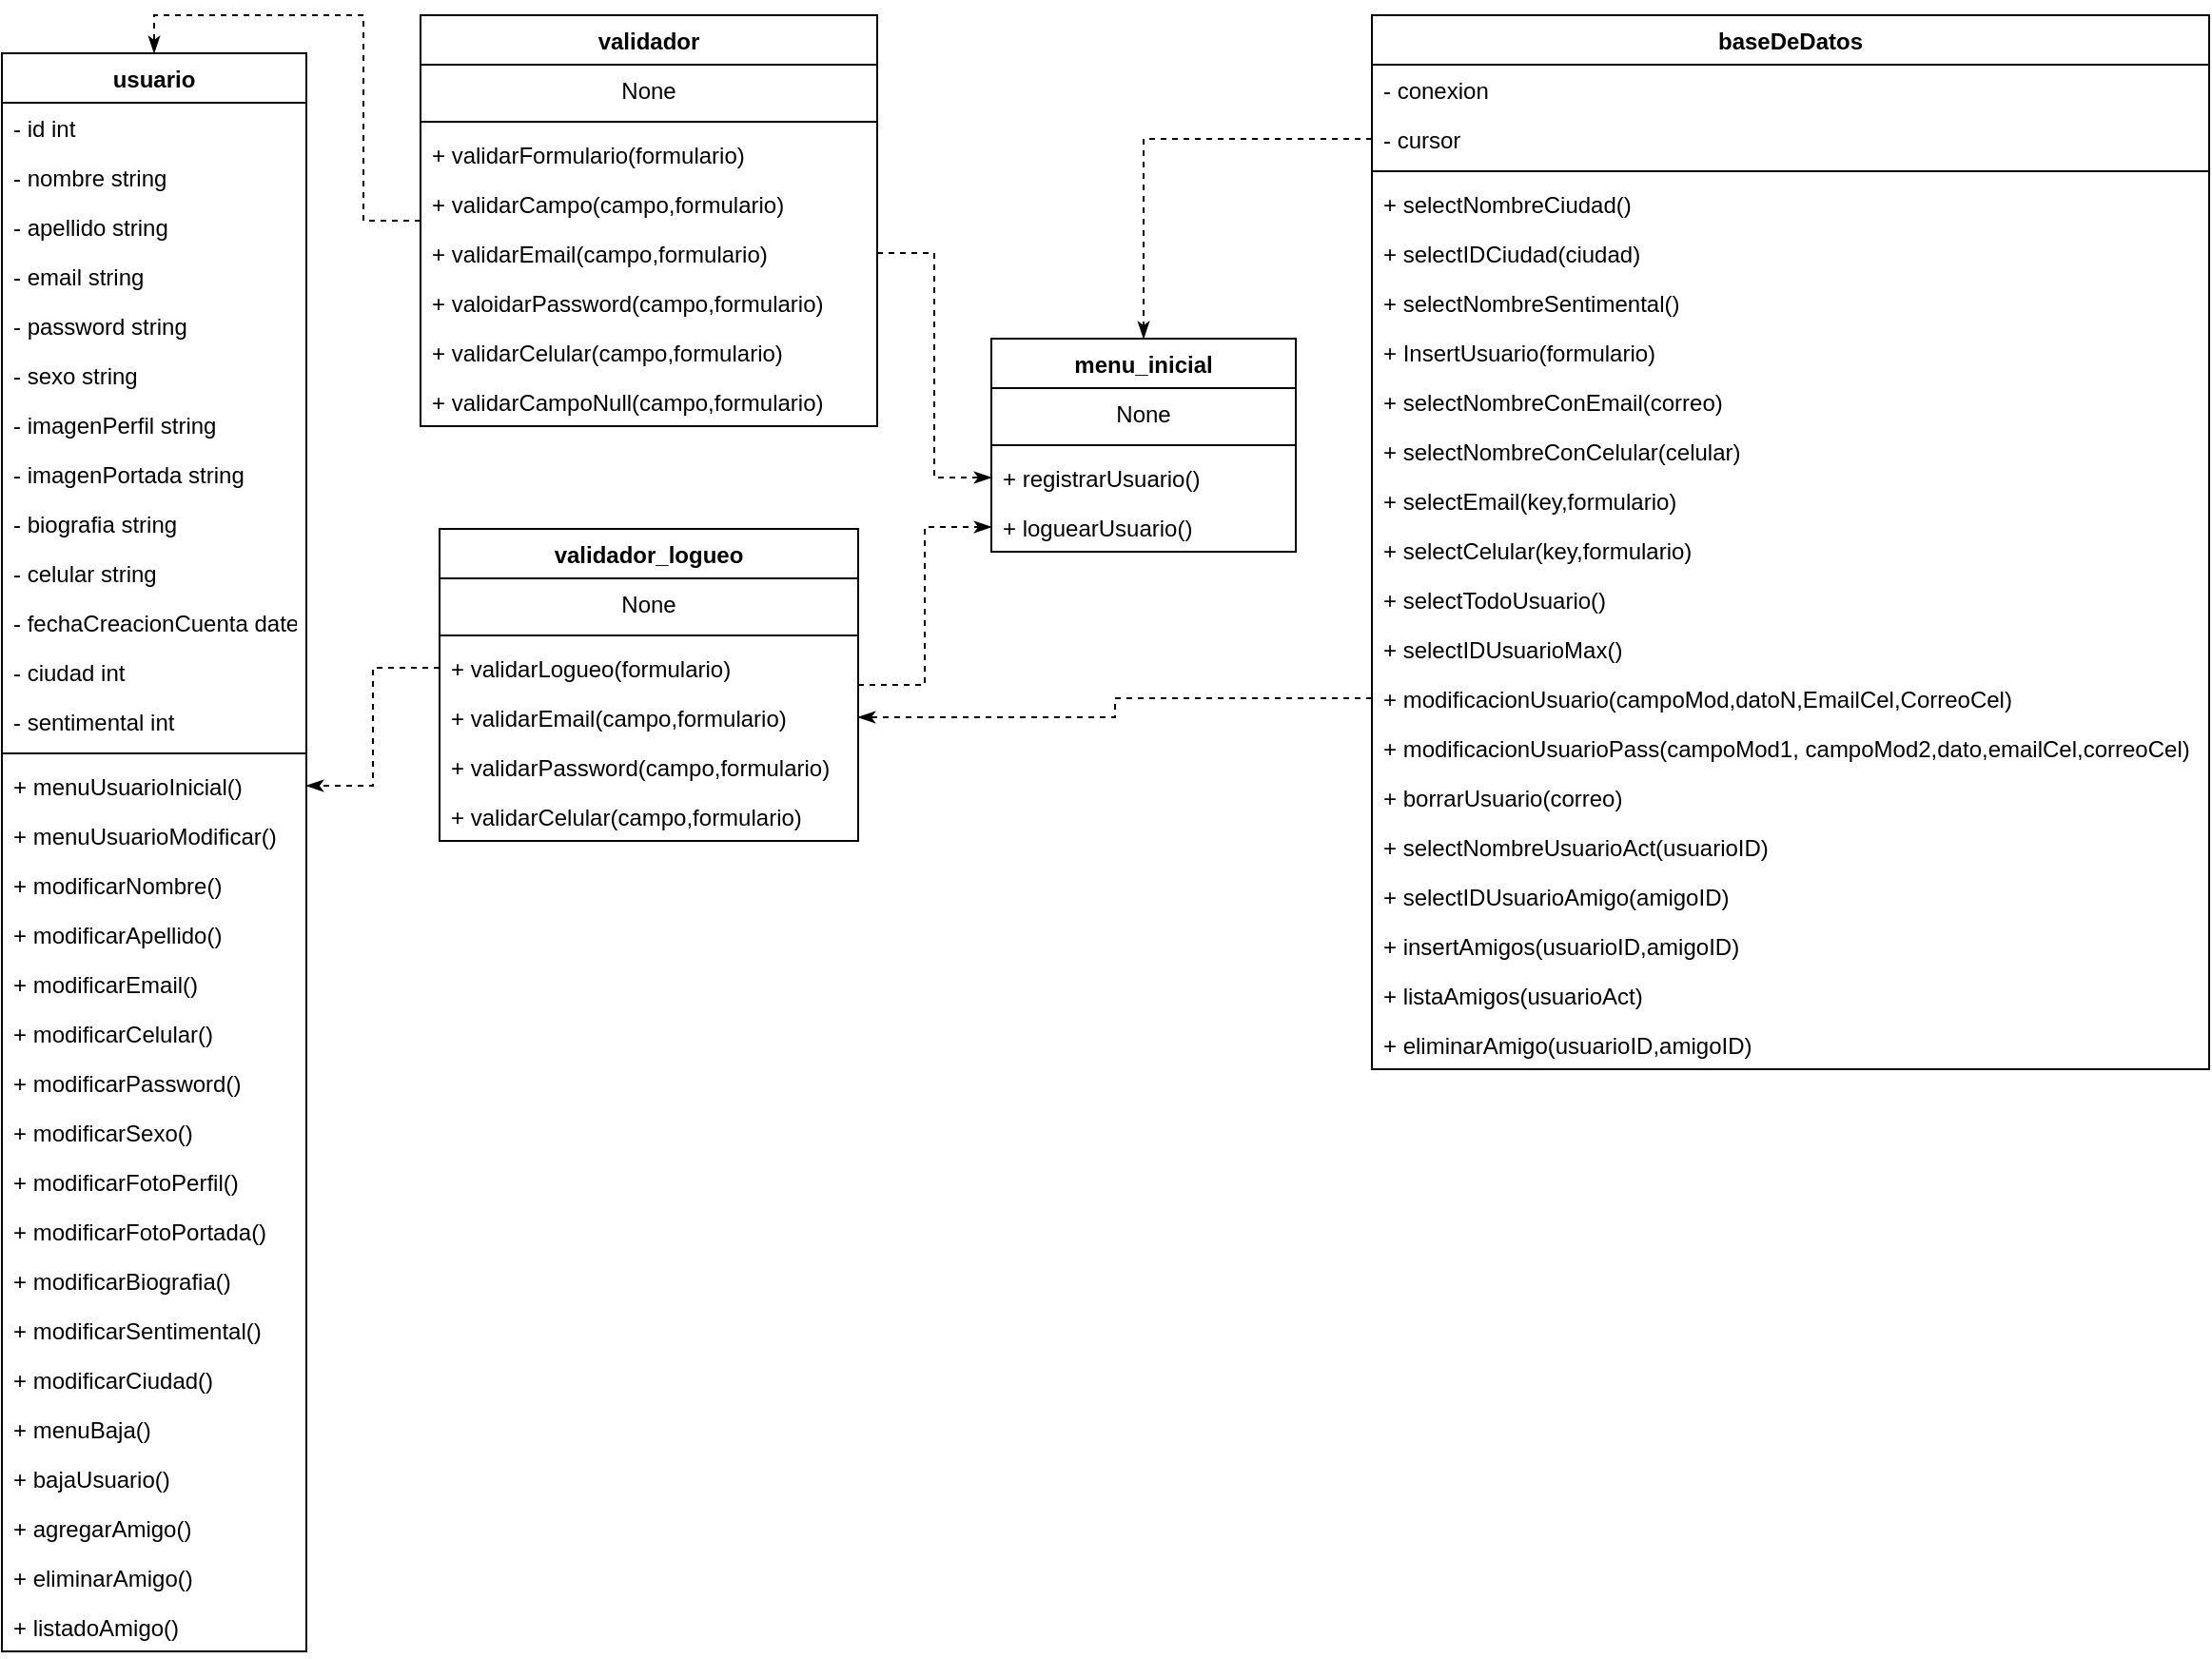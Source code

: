 <mxfile version="15.7.3" type="device"><diagram id="XSSBWP-XedeD9Lw1Vk2-" name="Página-1"><mxGraphModel dx="868" dy="563" grid="1" gridSize="10" guides="1" tooltips="1" connect="1" arrows="1" fold="1" page="1" pageScale="1" pageWidth="1169" pageHeight="827" math="0" shadow="0"><root><mxCell id="0"/><mxCell id="1" parent="0"/><mxCell id="QlsiYjG4Ei6LV1h0w-Kz-1" value="baseDeDatos" style="swimlane;fontStyle=1;align=center;verticalAlign=top;childLayout=stackLayout;horizontal=1;startSize=26;horizontalStack=0;resizeParent=1;resizeParentMax=0;resizeLast=0;collapsible=1;marginBottom=0;" vertex="1" parent="1"><mxGeometry x="860" y="20" width="440" height="554" as="geometry"/></mxCell><mxCell id="QlsiYjG4Ei6LV1h0w-Kz-2" value="- conexion" style="text;strokeColor=none;fillColor=none;align=left;verticalAlign=top;spacingLeft=4;spacingRight=4;overflow=hidden;rotatable=0;points=[[0,0.5],[1,0.5]];portConstraint=eastwest;" vertex="1" parent="QlsiYjG4Ei6LV1h0w-Kz-1"><mxGeometry y="26" width="440" height="26" as="geometry"/></mxCell><mxCell id="QlsiYjG4Ei6LV1h0w-Kz-5" value="- cursor" style="text;strokeColor=none;fillColor=none;align=left;verticalAlign=top;spacingLeft=4;spacingRight=4;overflow=hidden;rotatable=0;points=[[0,0.5],[1,0.5]];portConstraint=eastwest;" vertex="1" parent="QlsiYjG4Ei6LV1h0w-Kz-1"><mxGeometry y="52" width="440" height="26" as="geometry"/></mxCell><mxCell id="QlsiYjG4Ei6LV1h0w-Kz-3" value="" style="line;strokeWidth=1;fillColor=none;align=left;verticalAlign=middle;spacingTop=-1;spacingLeft=3;spacingRight=3;rotatable=0;labelPosition=right;points=[];portConstraint=eastwest;" vertex="1" parent="QlsiYjG4Ei6LV1h0w-Kz-1"><mxGeometry y="78" width="440" height="8" as="geometry"/></mxCell><mxCell id="QlsiYjG4Ei6LV1h0w-Kz-4" value="+ selectNombreCiudad()" style="text;strokeColor=none;fillColor=none;align=left;verticalAlign=top;spacingLeft=4;spacingRight=4;overflow=hidden;rotatable=0;points=[[0,0.5],[1,0.5]];portConstraint=eastwest;" vertex="1" parent="QlsiYjG4Ei6LV1h0w-Kz-1"><mxGeometry y="86" width="440" height="26" as="geometry"/></mxCell><mxCell id="QlsiYjG4Ei6LV1h0w-Kz-6" value="+ selectIDCiudad(ciudad)" style="text;strokeColor=none;fillColor=none;align=left;verticalAlign=top;spacingLeft=4;spacingRight=4;overflow=hidden;rotatable=0;points=[[0,0.5],[1,0.5]];portConstraint=eastwest;" vertex="1" parent="QlsiYjG4Ei6LV1h0w-Kz-1"><mxGeometry y="112" width="440" height="26" as="geometry"/></mxCell><mxCell id="QlsiYjG4Ei6LV1h0w-Kz-7" value="+ selectNombreSentimental()" style="text;strokeColor=none;fillColor=none;align=left;verticalAlign=top;spacingLeft=4;spacingRight=4;overflow=hidden;rotatable=0;points=[[0,0.5],[1,0.5]];portConstraint=eastwest;" vertex="1" parent="QlsiYjG4Ei6LV1h0w-Kz-1"><mxGeometry y="138" width="440" height="26" as="geometry"/></mxCell><mxCell id="QlsiYjG4Ei6LV1h0w-Kz-8" value="+ InsertUsuario(formulario)" style="text;strokeColor=none;fillColor=none;align=left;verticalAlign=top;spacingLeft=4;spacingRight=4;overflow=hidden;rotatable=0;points=[[0,0.5],[1,0.5]];portConstraint=eastwest;" vertex="1" parent="QlsiYjG4Ei6LV1h0w-Kz-1"><mxGeometry y="164" width="440" height="26" as="geometry"/></mxCell><mxCell id="QlsiYjG4Ei6LV1h0w-Kz-9" value="+ selectNombreConEmail(correo)" style="text;strokeColor=none;fillColor=none;align=left;verticalAlign=top;spacingLeft=4;spacingRight=4;overflow=hidden;rotatable=0;points=[[0,0.5],[1,0.5]];portConstraint=eastwest;" vertex="1" parent="QlsiYjG4Ei6LV1h0w-Kz-1"><mxGeometry y="190" width="440" height="26" as="geometry"/></mxCell><mxCell id="QlsiYjG4Ei6LV1h0w-Kz-10" value="+ selectNombreConCelular(celular)" style="text;strokeColor=none;fillColor=none;align=left;verticalAlign=top;spacingLeft=4;spacingRight=4;overflow=hidden;rotatable=0;points=[[0,0.5],[1,0.5]];portConstraint=eastwest;" vertex="1" parent="QlsiYjG4Ei6LV1h0w-Kz-1"><mxGeometry y="216" width="440" height="26" as="geometry"/></mxCell><mxCell id="QlsiYjG4Ei6LV1h0w-Kz-21" value="+ selectEmail(key,formulario)" style="text;strokeColor=none;fillColor=none;align=left;verticalAlign=top;spacingLeft=4;spacingRight=4;overflow=hidden;rotatable=0;points=[[0,0.5],[1,0.5]];portConstraint=eastwest;" vertex="1" parent="QlsiYjG4Ei6LV1h0w-Kz-1"><mxGeometry y="242" width="440" height="26" as="geometry"/></mxCell><mxCell id="QlsiYjG4Ei6LV1h0w-Kz-22" value="+ selectCelular(key,formulario)" style="text;strokeColor=none;fillColor=none;align=left;verticalAlign=top;spacingLeft=4;spacingRight=4;overflow=hidden;rotatable=0;points=[[0,0.5],[1,0.5]];portConstraint=eastwest;" vertex="1" parent="QlsiYjG4Ei6LV1h0w-Kz-1"><mxGeometry y="268" width="440" height="26" as="geometry"/></mxCell><mxCell id="QlsiYjG4Ei6LV1h0w-Kz-11" value="+ selectTodoUsuario()" style="text;strokeColor=none;fillColor=none;align=left;verticalAlign=top;spacingLeft=4;spacingRight=4;overflow=hidden;rotatable=0;points=[[0,0.5],[1,0.5]];portConstraint=eastwest;" vertex="1" parent="QlsiYjG4Ei6LV1h0w-Kz-1"><mxGeometry y="294" width="440" height="26" as="geometry"/></mxCell><mxCell id="QlsiYjG4Ei6LV1h0w-Kz-12" value="+ selectIDUsuarioMax()" style="text;strokeColor=none;fillColor=none;align=left;verticalAlign=top;spacingLeft=4;spacingRight=4;overflow=hidden;rotatable=0;points=[[0,0.5],[1,0.5]];portConstraint=eastwest;" vertex="1" parent="QlsiYjG4Ei6LV1h0w-Kz-1"><mxGeometry y="320" width="440" height="26" as="geometry"/></mxCell><mxCell id="QlsiYjG4Ei6LV1h0w-Kz-13" value="+ modificacionUsuario(campoMod,datoN,EmailCel,CorreoCel)" style="text;strokeColor=none;fillColor=none;align=left;verticalAlign=top;spacingLeft=4;spacingRight=4;overflow=hidden;rotatable=0;points=[[0,0.5],[1,0.5]];portConstraint=eastwest;" vertex="1" parent="QlsiYjG4Ei6LV1h0w-Kz-1"><mxGeometry y="346" width="440" height="26" as="geometry"/></mxCell><mxCell id="QlsiYjG4Ei6LV1h0w-Kz-14" value="+ modificacionUsuarioPass(campoMod1, campoMod2,dato,emailCel,correoCel)" style="text;strokeColor=none;fillColor=none;align=left;verticalAlign=top;spacingLeft=4;spacingRight=4;overflow=hidden;rotatable=0;points=[[0,0.5],[1,0.5]];portConstraint=eastwest;" vertex="1" parent="QlsiYjG4Ei6LV1h0w-Kz-1"><mxGeometry y="372" width="440" height="26" as="geometry"/></mxCell><mxCell id="QlsiYjG4Ei6LV1h0w-Kz-15" value="+ borrarUsuario(correo)" style="text;strokeColor=none;fillColor=none;align=left;verticalAlign=top;spacingLeft=4;spacingRight=4;overflow=hidden;rotatable=0;points=[[0,0.5],[1,0.5]];portConstraint=eastwest;" vertex="1" parent="QlsiYjG4Ei6LV1h0w-Kz-1"><mxGeometry y="398" width="440" height="26" as="geometry"/></mxCell><mxCell id="QlsiYjG4Ei6LV1h0w-Kz-16" value="+ selectNombreUsuarioAct(usuarioID)" style="text;strokeColor=none;fillColor=none;align=left;verticalAlign=top;spacingLeft=4;spacingRight=4;overflow=hidden;rotatable=0;points=[[0,0.5],[1,0.5]];portConstraint=eastwest;" vertex="1" parent="QlsiYjG4Ei6LV1h0w-Kz-1"><mxGeometry y="424" width="440" height="26" as="geometry"/></mxCell><mxCell id="QlsiYjG4Ei6LV1h0w-Kz-17" value="+ selectIDUsuarioAmigo(amigoID)" style="text;strokeColor=none;fillColor=none;align=left;verticalAlign=top;spacingLeft=4;spacingRight=4;overflow=hidden;rotatable=0;points=[[0,0.5],[1,0.5]];portConstraint=eastwest;" vertex="1" parent="QlsiYjG4Ei6LV1h0w-Kz-1"><mxGeometry y="450" width="440" height="26" as="geometry"/></mxCell><mxCell id="QlsiYjG4Ei6LV1h0w-Kz-18" value="+ insertAmigos(usuarioID,amigoID)" style="text;strokeColor=none;fillColor=none;align=left;verticalAlign=top;spacingLeft=4;spacingRight=4;overflow=hidden;rotatable=0;points=[[0,0.5],[1,0.5]];portConstraint=eastwest;" vertex="1" parent="QlsiYjG4Ei6LV1h0w-Kz-1"><mxGeometry y="476" width="440" height="26" as="geometry"/></mxCell><mxCell id="QlsiYjG4Ei6LV1h0w-Kz-19" value="+ listaAmigos(usuarioAct)" style="text;strokeColor=none;fillColor=none;align=left;verticalAlign=top;spacingLeft=4;spacingRight=4;overflow=hidden;rotatable=0;points=[[0,0.5],[1,0.5]];portConstraint=eastwest;" vertex="1" parent="QlsiYjG4Ei6LV1h0w-Kz-1"><mxGeometry y="502" width="440" height="26" as="geometry"/></mxCell><mxCell id="QlsiYjG4Ei6LV1h0w-Kz-20" value="+ eliminarAmigo(usuarioID,amigoID)" style="text;strokeColor=none;fillColor=none;align=left;verticalAlign=top;spacingLeft=4;spacingRight=4;overflow=hidden;rotatable=0;points=[[0,0.5],[1,0.5]];portConstraint=eastwest;" vertex="1" parent="QlsiYjG4Ei6LV1h0w-Kz-1"><mxGeometry y="528" width="440" height="26" as="geometry"/></mxCell><mxCell id="QlsiYjG4Ei6LV1h0w-Kz-23" value="menu_inicial" style="swimlane;fontStyle=1;align=center;verticalAlign=top;childLayout=stackLayout;horizontal=1;startSize=26;horizontalStack=0;resizeParent=1;resizeParentMax=0;resizeLast=0;collapsible=1;marginBottom=0;" vertex="1" parent="1"><mxGeometry x="660" y="190" width="160" height="112" as="geometry"/></mxCell><mxCell id="QlsiYjG4Ei6LV1h0w-Kz-24" value="None" style="text;strokeColor=none;fillColor=none;align=center;verticalAlign=top;spacingLeft=4;spacingRight=4;overflow=hidden;rotatable=0;points=[[0,0.5],[1,0.5]];portConstraint=eastwest;" vertex="1" parent="QlsiYjG4Ei6LV1h0w-Kz-23"><mxGeometry y="26" width="160" height="26" as="geometry"/></mxCell><mxCell id="QlsiYjG4Ei6LV1h0w-Kz-25" value="" style="line;strokeWidth=1;fillColor=none;align=left;verticalAlign=middle;spacingTop=-1;spacingLeft=3;spacingRight=3;rotatable=0;labelPosition=right;points=[];portConstraint=eastwest;" vertex="1" parent="QlsiYjG4Ei6LV1h0w-Kz-23"><mxGeometry y="52" width="160" height="8" as="geometry"/></mxCell><mxCell id="QlsiYjG4Ei6LV1h0w-Kz-26" value="+ registrarUsuario()" style="text;strokeColor=none;fillColor=none;align=left;verticalAlign=top;spacingLeft=4;spacingRight=4;overflow=hidden;rotatable=0;points=[[0,0.5],[1,0.5]];portConstraint=eastwest;" vertex="1" parent="QlsiYjG4Ei6LV1h0w-Kz-23"><mxGeometry y="60" width="160" height="26" as="geometry"/></mxCell><mxCell id="QlsiYjG4Ei6LV1h0w-Kz-27" value="+ loguearUsuario()" style="text;strokeColor=none;fillColor=none;align=left;verticalAlign=top;spacingLeft=4;spacingRight=4;overflow=hidden;rotatable=0;points=[[0,0.5],[1,0.5]];portConstraint=eastwest;" vertex="1" parent="QlsiYjG4Ei6LV1h0w-Kz-23"><mxGeometry y="86" width="160" height="26" as="geometry"/></mxCell><mxCell id="QlsiYjG4Ei6LV1h0w-Kz-102" style="edgeStyle=orthogonalEdgeStyle;rounded=0;orthogonalLoop=1;jettySize=auto;html=1;entryX=0.5;entryY=0;entryDx=0;entryDy=0;dashed=1;endArrow=classicThin;endFill=1;" edge="1" parent="1" source="QlsiYjG4Ei6LV1h0w-Kz-29" target="QlsiYjG4Ei6LV1h0w-Kz-49"><mxGeometry relative="1" as="geometry"/></mxCell><mxCell id="QlsiYjG4Ei6LV1h0w-Kz-29" value="validador" style="swimlane;fontStyle=1;align=center;verticalAlign=top;childLayout=stackLayout;horizontal=1;startSize=26;horizontalStack=0;resizeParent=1;resizeParentMax=0;resizeLast=0;collapsible=1;marginBottom=0;" vertex="1" parent="1"><mxGeometry x="360" y="20" width="240" height="216" as="geometry"/></mxCell><mxCell id="QlsiYjG4Ei6LV1h0w-Kz-30" value="None" style="text;strokeColor=none;fillColor=none;align=center;verticalAlign=top;spacingLeft=4;spacingRight=4;overflow=hidden;rotatable=0;points=[[0,0.5],[1,0.5]];portConstraint=eastwest;" vertex="1" parent="QlsiYjG4Ei6LV1h0w-Kz-29"><mxGeometry y="26" width="240" height="26" as="geometry"/></mxCell><mxCell id="QlsiYjG4Ei6LV1h0w-Kz-31" value="" style="line;strokeWidth=1;fillColor=none;align=left;verticalAlign=middle;spacingTop=-1;spacingLeft=3;spacingRight=3;rotatable=0;labelPosition=right;points=[];portConstraint=eastwest;" vertex="1" parent="QlsiYjG4Ei6LV1h0w-Kz-29"><mxGeometry y="52" width="240" height="8" as="geometry"/></mxCell><mxCell id="QlsiYjG4Ei6LV1h0w-Kz-32" value="+ validarFormulario(formulario)" style="text;strokeColor=none;fillColor=none;align=left;verticalAlign=top;spacingLeft=4;spacingRight=4;overflow=hidden;rotatable=0;points=[[0,0.5],[1,0.5]];portConstraint=eastwest;" vertex="1" parent="QlsiYjG4Ei6LV1h0w-Kz-29"><mxGeometry y="60" width="240" height="26" as="geometry"/></mxCell><mxCell id="QlsiYjG4Ei6LV1h0w-Kz-33" value="+ validarCampo(campo,formulario)" style="text;strokeColor=none;fillColor=none;align=left;verticalAlign=top;spacingLeft=4;spacingRight=4;overflow=hidden;rotatable=0;points=[[0,0.5],[1,0.5]];portConstraint=eastwest;" vertex="1" parent="QlsiYjG4Ei6LV1h0w-Kz-29"><mxGeometry y="86" width="240" height="26" as="geometry"/></mxCell><mxCell id="QlsiYjG4Ei6LV1h0w-Kz-34" value="+ validarEmail(campo,formulario)" style="text;strokeColor=none;fillColor=none;align=left;verticalAlign=top;spacingLeft=4;spacingRight=4;overflow=hidden;rotatable=0;points=[[0,0.5],[1,0.5]];portConstraint=eastwest;" vertex="1" parent="QlsiYjG4Ei6LV1h0w-Kz-29"><mxGeometry y="112" width="240" height="26" as="geometry"/></mxCell><mxCell id="QlsiYjG4Ei6LV1h0w-Kz-35" value="+ valoidarPassword(campo,formulario)" style="text;strokeColor=none;fillColor=none;align=left;verticalAlign=top;spacingLeft=4;spacingRight=4;overflow=hidden;rotatable=0;points=[[0,0.5],[1,0.5]];portConstraint=eastwest;" vertex="1" parent="QlsiYjG4Ei6LV1h0w-Kz-29"><mxGeometry y="138" width="240" height="26" as="geometry"/></mxCell><mxCell id="QlsiYjG4Ei6LV1h0w-Kz-36" value="+ validarCelular(campo,formulario)" style="text;strokeColor=none;fillColor=none;align=left;verticalAlign=top;spacingLeft=4;spacingRight=4;overflow=hidden;rotatable=0;points=[[0,0.5],[1,0.5]];portConstraint=eastwest;" vertex="1" parent="QlsiYjG4Ei6LV1h0w-Kz-29"><mxGeometry y="164" width="240" height="26" as="geometry"/></mxCell><mxCell id="QlsiYjG4Ei6LV1h0w-Kz-37" value="+ validarCampoNull(campo,formulario)" style="text;strokeColor=none;fillColor=none;align=left;verticalAlign=top;spacingLeft=4;spacingRight=4;overflow=hidden;rotatable=0;points=[[0,0.5],[1,0.5]];portConstraint=eastwest;" vertex="1" parent="QlsiYjG4Ei6LV1h0w-Kz-29"><mxGeometry y="190" width="240" height="26" as="geometry"/></mxCell><mxCell id="QlsiYjG4Ei6LV1h0w-Kz-100" style="edgeStyle=orthogonalEdgeStyle;rounded=0;orthogonalLoop=1;jettySize=auto;html=1;entryX=0;entryY=0.5;entryDx=0;entryDy=0;dashed=1;endArrow=classicThin;endFill=1;" edge="1" parent="1" source="QlsiYjG4Ei6LV1h0w-Kz-38" target="QlsiYjG4Ei6LV1h0w-Kz-27"><mxGeometry relative="1" as="geometry"/></mxCell><mxCell id="QlsiYjG4Ei6LV1h0w-Kz-38" value="validador_logueo" style="swimlane;fontStyle=1;align=center;verticalAlign=top;childLayout=stackLayout;horizontal=1;startSize=26;horizontalStack=0;resizeParent=1;resizeParentMax=0;resizeLast=0;collapsible=1;marginBottom=0;" vertex="1" parent="1"><mxGeometry x="370" y="290" width="220" height="164" as="geometry"/></mxCell><mxCell id="QlsiYjG4Ei6LV1h0w-Kz-39" value="None" style="text;strokeColor=none;fillColor=none;align=center;verticalAlign=top;spacingLeft=4;spacingRight=4;overflow=hidden;rotatable=0;points=[[0,0.5],[1,0.5]];portConstraint=eastwest;" vertex="1" parent="QlsiYjG4Ei6LV1h0w-Kz-38"><mxGeometry y="26" width="220" height="26" as="geometry"/></mxCell><mxCell id="QlsiYjG4Ei6LV1h0w-Kz-40" value="" style="line;strokeWidth=1;fillColor=none;align=left;verticalAlign=middle;spacingTop=-1;spacingLeft=3;spacingRight=3;rotatable=0;labelPosition=right;points=[];portConstraint=eastwest;" vertex="1" parent="QlsiYjG4Ei6LV1h0w-Kz-38"><mxGeometry y="52" width="220" height="8" as="geometry"/></mxCell><mxCell id="QlsiYjG4Ei6LV1h0w-Kz-41" value="+ validarLogueo(formulario)" style="text;strokeColor=none;fillColor=none;align=left;verticalAlign=top;spacingLeft=4;spacingRight=4;overflow=hidden;rotatable=0;points=[[0,0.5],[1,0.5]];portConstraint=eastwest;" vertex="1" parent="QlsiYjG4Ei6LV1h0w-Kz-38"><mxGeometry y="60" width="220" height="26" as="geometry"/></mxCell><mxCell id="QlsiYjG4Ei6LV1h0w-Kz-42" value="+ validarEmail(campo,formulario)" style="text;strokeColor=none;fillColor=none;align=left;verticalAlign=top;spacingLeft=4;spacingRight=4;overflow=hidden;rotatable=0;points=[[0,0.5],[1,0.5]];portConstraint=eastwest;" vertex="1" parent="QlsiYjG4Ei6LV1h0w-Kz-38"><mxGeometry y="86" width="220" height="26" as="geometry"/></mxCell><mxCell id="QlsiYjG4Ei6LV1h0w-Kz-43" value="+ validarPassword(campo,formulario)" style="text;strokeColor=none;fillColor=none;align=left;verticalAlign=top;spacingLeft=4;spacingRight=4;overflow=hidden;rotatable=0;points=[[0,0.5],[1,0.5]];portConstraint=eastwest;" vertex="1" parent="QlsiYjG4Ei6LV1h0w-Kz-38"><mxGeometry y="112" width="220" height="26" as="geometry"/></mxCell><mxCell id="QlsiYjG4Ei6LV1h0w-Kz-44" value="+ validarCelular(campo,formulario)" style="text;strokeColor=none;fillColor=none;align=left;verticalAlign=top;spacingLeft=4;spacingRight=4;overflow=hidden;rotatable=0;points=[[0,0.5],[1,0.5]];portConstraint=eastwest;" vertex="1" parent="QlsiYjG4Ei6LV1h0w-Kz-38"><mxGeometry y="138" width="220" height="26" as="geometry"/></mxCell><mxCell id="QlsiYjG4Ei6LV1h0w-Kz-49" value="usuario" style="swimlane;fontStyle=1;align=center;verticalAlign=top;childLayout=stackLayout;horizontal=1;startSize=26;horizontalStack=0;resizeParent=1;resizeParentMax=0;resizeLast=0;collapsible=1;marginBottom=0;" vertex="1" parent="1"><mxGeometry x="140" y="40" width="160" height="840" as="geometry"><mxRectangle x="-70" y="10" width="80" height="26" as="alternateBounds"/></mxGeometry></mxCell><mxCell id="QlsiYjG4Ei6LV1h0w-Kz-62" value="- id int" style="text;strokeColor=none;fillColor=none;align=left;verticalAlign=top;spacingLeft=4;spacingRight=4;overflow=hidden;rotatable=0;points=[[0,0.5],[1,0.5]];portConstraint=eastwest;" vertex="1" parent="QlsiYjG4Ei6LV1h0w-Kz-49"><mxGeometry y="26" width="160" height="26" as="geometry"/></mxCell><mxCell id="QlsiYjG4Ei6LV1h0w-Kz-50" value="- nombre string" style="text;strokeColor=none;fillColor=none;align=left;verticalAlign=top;spacingLeft=4;spacingRight=4;overflow=hidden;rotatable=0;points=[[0,0.5],[1,0.5]];portConstraint=eastwest;" vertex="1" parent="QlsiYjG4Ei6LV1h0w-Kz-49"><mxGeometry y="52" width="160" height="26" as="geometry"/></mxCell><mxCell id="QlsiYjG4Ei6LV1h0w-Kz-51" value="- apellido string" style="text;strokeColor=none;fillColor=none;align=left;verticalAlign=top;spacingLeft=4;spacingRight=4;overflow=hidden;rotatable=0;points=[[0,0.5],[1,0.5]];portConstraint=eastwest;" vertex="1" parent="QlsiYjG4Ei6LV1h0w-Kz-49"><mxGeometry y="78" width="160" height="26" as="geometry"/></mxCell><mxCell id="QlsiYjG4Ei6LV1h0w-Kz-52" value="- email string" style="text;strokeColor=none;fillColor=none;align=left;verticalAlign=top;spacingLeft=4;spacingRight=4;overflow=hidden;rotatable=0;points=[[0,0.5],[1,0.5]];portConstraint=eastwest;" vertex="1" parent="QlsiYjG4Ei6LV1h0w-Kz-49"><mxGeometry y="104" width="160" height="26" as="geometry"/></mxCell><mxCell id="QlsiYjG4Ei6LV1h0w-Kz-53" value="- password string" style="text;strokeColor=none;fillColor=none;align=left;verticalAlign=top;spacingLeft=4;spacingRight=4;overflow=hidden;rotatable=0;points=[[0,0.5],[1,0.5]];portConstraint=eastwest;" vertex="1" parent="QlsiYjG4Ei6LV1h0w-Kz-49"><mxGeometry y="130" width="160" height="26" as="geometry"/></mxCell><mxCell id="QlsiYjG4Ei6LV1h0w-Kz-54" value="- sexo string" style="text;strokeColor=none;fillColor=none;align=left;verticalAlign=top;spacingLeft=4;spacingRight=4;overflow=hidden;rotatable=0;points=[[0,0.5],[1,0.5]];portConstraint=eastwest;" vertex="1" parent="QlsiYjG4Ei6LV1h0w-Kz-49"><mxGeometry y="156" width="160" height="26" as="geometry"/></mxCell><mxCell id="QlsiYjG4Ei6LV1h0w-Kz-55" value="- imagenPerfil string" style="text;strokeColor=none;fillColor=none;align=left;verticalAlign=top;spacingLeft=4;spacingRight=4;overflow=hidden;rotatable=0;points=[[0,0.5],[1,0.5]];portConstraint=eastwest;" vertex="1" parent="QlsiYjG4Ei6LV1h0w-Kz-49"><mxGeometry y="182" width="160" height="26" as="geometry"/></mxCell><mxCell id="QlsiYjG4Ei6LV1h0w-Kz-56" value="- imagenPortada string" style="text;strokeColor=none;fillColor=none;align=left;verticalAlign=top;spacingLeft=4;spacingRight=4;overflow=hidden;rotatable=0;points=[[0,0.5],[1,0.5]];portConstraint=eastwest;" vertex="1" parent="QlsiYjG4Ei6LV1h0w-Kz-49"><mxGeometry y="208" width="160" height="26" as="geometry"/></mxCell><mxCell id="QlsiYjG4Ei6LV1h0w-Kz-57" value="- biografia string" style="text;strokeColor=none;fillColor=none;align=left;verticalAlign=top;spacingLeft=4;spacingRight=4;overflow=hidden;rotatable=0;points=[[0,0.5],[1,0.5]];portConstraint=eastwest;" vertex="1" parent="QlsiYjG4Ei6LV1h0w-Kz-49"><mxGeometry y="234" width="160" height="26" as="geometry"/></mxCell><mxCell id="QlsiYjG4Ei6LV1h0w-Kz-58" value="- celular string" style="text;strokeColor=none;fillColor=none;align=left;verticalAlign=top;spacingLeft=4;spacingRight=4;overflow=hidden;rotatable=0;points=[[0,0.5],[1,0.5]];portConstraint=eastwest;" vertex="1" parent="QlsiYjG4Ei6LV1h0w-Kz-49"><mxGeometry y="260" width="160" height="26" as="geometry"/></mxCell><mxCell id="QlsiYjG4Ei6LV1h0w-Kz-59" value="- fechaCreacionCuenta date" style="text;strokeColor=none;fillColor=none;align=left;verticalAlign=top;spacingLeft=4;spacingRight=4;overflow=hidden;rotatable=0;points=[[0,0.5],[1,0.5]];portConstraint=eastwest;" vertex="1" parent="QlsiYjG4Ei6LV1h0w-Kz-49"><mxGeometry y="286" width="160" height="26" as="geometry"/></mxCell><mxCell id="QlsiYjG4Ei6LV1h0w-Kz-60" value="- ciudad int" style="text;strokeColor=none;fillColor=none;align=left;verticalAlign=top;spacingLeft=4;spacingRight=4;overflow=hidden;rotatable=0;points=[[0,0.5],[1,0.5]];portConstraint=eastwest;" vertex="1" parent="QlsiYjG4Ei6LV1h0w-Kz-49"><mxGeometry y="312" width="160" height="26" as="geometry"/></mxCell><mxCell id="QlsiYjG4Ei6LV1h0w-Kz-61" value="- sentimental int" style="text;strokeColor=none;fillColor=none;align=left;verticalAlign=top;spacingLeft=4;spacingRight=4;overflow=hidden;rotatable=0;points=[[0,0.5],[1,0.5]];portConstraint=eastwest;" vertex="1" parent="QlsiYjG4Ei6LV1h0w-Kz-49"><mxGeometry y="338" width="160" height="26" as="geometry"/></mxCell><mxCell id="QlsiYjG4Ei6LV1h0w-Kz-78" value="" style="line;strokeWidth=1;fillColor=none;align=left;verticalAlign=middle;spacingTop=-1;spacingLeft=3;spacingRight=3;rotatable=0;labelPosition=right;points=[];portConstraint=eastwest;" vertex="1" parent="QlsiYjG4Ei6LV1h0w-Kz-49"><mxGeometry y="364" width="160" height="8" as="geometry"/></mxCell><mxCell id="QlsiYjG4Ei6LV1h0w-Kz-77" value="+ menuUsuarioInicial()" style="text;strokeColor=none;fillColor=none;align=left;verticalAlign=top;spacingLeft=4;spacingRight=4;overflow=hidden;rotatable=0;points=[[0,0.5],[1,0.5]];portConstraint=eastwest;" vertex="1" parent="QlsiYjG4Ei6LV1h0w-Kz-49"><mxGeometry y="372" width="160" height="26" as="geometry"/></mxCell><mxCell id="QlsiYjG4Ei6LV1h0w-Kz-79" value="+ menuUsuarioModificar()" style="text;strokeColor=none;fillColor=none;align=left;verticalAlign=top;spacingLeft=4;spacingRight=4;overflow=hidden;rotatable=0;points=[[0,0.5],[1,0.5]];portConstraint=eastwest;" vertex="1" parent="QlsiYjG4Ei6LV1h0w-Kz-49"><mxGeometry y="398" width="160" height="26" as="geometry"/></mxCell><mxCell id="QlsiYjG4Ei6LV1h0w-Kz-80" value="+ modificarNombre()" style="text;strokeColor=none;fillColor=none;align=left;verticalAlign=top;spacingLeft=4;spacingRight=4;overflow=hidden;rotatable=0;points=[[0,0.5],[1,0.5]];portConstraint=eastwest;" vertex="1" parent="QlsiYjG4Ei6LV1h0w-Kz-49"><mxGeometry y="424" width="160" height="26" as="geometry"/></mxCell><mxCell id="QlsiYjG4Ei6LV1h0w-Kz-81" value="+ modificarApellido()" style="text;strokeColor=none;fillColor=none;align=left;verticalAlign=top;spacingLeft=4;spacingRight=4;overflow=hidden;rotatable=0;points=[[0,0.5],[1,0.5]];portConstraint=eastwest;" vertex="1" parent="QlsiYjG4Ei6LV1h0w-Kz-49"><mxGeometry y="450" width="160" height="26" as="geometry"/></mxCell><mxCell id="QlsiYjG4Ei6LV1h0w-Kz-82" value="+ modificarEmail()" style="text;strokeColor=none;fillColor=none;align=left;verticalAlign=top;spacingLeft=4;spacingRight=4;overflow=hidden;rotatable=0;points=[[0,0.5],[1,0.5]];portConstraint=eastwest;" vertex="1" parent="QlsiYjG4Ei6LV1h0w-Kz-49"><mxGeometry y="476" width="160" height="26" as="geometry"/></mxCell><mxCell id="QlsiYjG4Ei6LV1h0w-Kz-83" value="+ modificarCelular()" style="text;strokeColor=none;fillColor=none;align=left;verticalAlign=top;spacingLeft=4;spacingRight=4;overflow=hidden;rotatable=0;points=[[0,0.5],[1,0.5]];portConstraint=eastwest;" vertex="1" parent="QlsiYjG4Ei6LV1h0w-Kz-49"><mxGeometry y="502" width="160" height="26" as="geometry"/></mxCell><mxCell id="QlsiYjG4Ei6LV1h0w-Kz-84" value="+ modificarPassword()" style="text;strokeColor=none;fillColor=none;align=left;verticalAlign=top;spacingLeft=4;spacingRight=4;overflow=hidden;rotatable=0;points=[[0,0.5],[1,0.5]];portConstraint=eastwest;" vertex="1" parent="QlsiYjG4Ei6LV1h0w-Kz-49"><mxGeometry y="528" width="160" height="26" as="geometry"/></mxCell><mxCell id="QlsiYjG4Ei6LV1h0w-Kz-85" value="+ modificarSexo()" style="text;strokeColor=none;fillColor=none;align=left;verticalAlign=top;spacingLeft=4;spacingRight=4;overflow=hidden;rotatable=0;points=[[0,0.5],[1,0.5]];portConstraint=eastwest;" vertex="1" parent="QlsiYjG4Ei6LV1h0w-Kz-49"><mxGeometry y="554" width="160" height="26" as="geometry"/></mxCell><mxCell id="QlsiYjG4Ei6LV1h0w-Kz-86" value="+ modificarFotoPerfil()" style="text;strokeColor=none;fillColor=none;align=left;verticalAlign=top;spacingLeft=4;spacingRight=4;overflow=hidden;rotatable=0;points=[[0,0.5],[1,0.5]];portConstraint=eastwest;" vertex="1" parent="QlsiYjG4Ei6LV1h0w-Kz-49"><mxGeometry y="580" width="160" height="26" as="geometry"/></mxCell><mxCell id="QlsiYjG4Ei6LV1h0w-Kz-87" value="+ modificarFotoPortada()" style="text;strokeColor=none;fillColor=none;align=left;verticalAlign=top;spacingLeft=4;spacingRight=4;overflow=hidden;rotatable=0;points=[[0,0.5],[1,0.5]];portConstraint=eastwest;" vertex="1" parent="QlsiYjG4Ei6LV1h0w-Kz-49"><mxGeometry y="606" width="160" height="26" as="geometry"/></mxCell><mxCell id="QlsiYjG4Ei6LV1h0w-Kz-88" value="+ modificarBiografia()" style="text;strokeColor=none;fillColor=none;align=left;verticalAlign=top;spacingLeft=4;spacingRight=4;overflow=hidden;rotatable=0;points=[[0,0.5],[1,0.5]];portConstraint=eastwest;" vertex="1" parent="QlsiYjG4Ei6LV1h0w-Kz-49"><mxGeometry y="632" width="160" height="26" as="geometry"/></mxCell><mxCell id="QlsiYjG4Ei6LV1h0w-Kz-89" value="+ modificarSentimental()" style="text;strokeColor=none;fillColor=none;align=left;verticalAlign=top;spacingLeft=4;spacingRight=4;overflow=hidden;rotatable=0;points=[[0,0.5],[1,0.5]];portConstraint=eastwest;" vertex="1" parent="QlsiYjG4Ei6LV1h0w-Kz-49"><mxGeometry y="658" width="160" height="26" as="geometry"/></mxCell><mxCell id="QlsiYjG4Ei6LV1h0w-Kz-90" value="+ modificarCiudad()" style="text;strokeColor=none;fillColor=none;align=left;verticalAlign=top;spacingLeft=4;spacingRight=4;overflow=hidden;rotatable=0;points=[[0,0.5],[1,0.5]];portConstraint=eastwest;" vertex="1" parent="QlsiYjG4Ei6LV1h0w-Kz-49"><mxGeometry y="684" width="160" height="26" as="geometry"/></mxCell><mxCell id="QlsiYjG4Ei6LV1h0w-Kz-91" value="+ menuBaja()" style="text;strokeColor=none;fillColor=none;align=left;verticalAlign=top;spacingLeft=4;spacingRight=4;overflow=hidden;rotatable=0;points=[[0,0.5],[1,0.5]];portConstraint=eastwest;" vertex="1" parent="QlsiYjG4Ei6LV1h0w-Kz-49"><mxGeometry y="710" width="160" height="26" as="geometry"/></mxCell><mxCell id="QlsiYjG4Ei6LV1h0w-Kz-92" value="+ bajaUsuario()" style="text;strokeColor=none;fillColor=none;align=left;verticalAlign=top;spacingLeft=4;spacingRight=4;overflow=hidden;rotatable=0;points=[[0,0.5],[1,0.5]];portConstraint=eastwest;" vertex="1" parent="QlsiYjG4Ei6LV1h0w-Kz-49"><mxGeometry y="736" width="160" height="26" as="geometry"/></mxCell><mxCell id="QlsiYjG4Ei6LV1h0w-Kz-93" value="+ agregarAmigo()" style="text;strokeColor=none;fillColor=none;align=left;verticalAlign=top;spacingLeft=4;spacingRight=4;overflow=hidden;rotatable=0;points=[[0,0.5],[1,0.5]];portConstraint=eastwest;" vertex="1" parent="QlsiYjG4Ei6LV1h0w-Kz-49"><mxGeometry y="762" width="160" height="26" as="geometry"/></mxCell><mxCell id="QlsiYjG4Ei6LV1h0w-Kz-94" value="+ eliminarAmigo()" style="text;strokeColor=none;fillColor=none;align=left;verticalAlign=top;spacingLeft=4;spacingRight=4;overflow=hidden;rotatable=0;points=[[0,0.5],[1,0.5]];portConstraint=eastwest;" vertex="1" parent="QlsiYjG4Ei6LV1h0w-Kz-49"><mxGeometry y="788" width="160" height="26" as="geometry"/></mxCell><mxCell id="QlsiYjG4Ei6LV1h0w-Kz-95" value="+ listadoAmigo()" style="text;strokeColor=none;fillColor=none;align=left;verticalAlign=top;spacingLeft=4;spacingRight=4;overflow=hidden;rotatable=0;points=[[0,0.5],[1,0.5]];portConstraint=eastwest;" vertex="1" parent="QlsiYjG4Ei6LV1h0w-Kz-49"><mxGeometry y="814" width="160" height="26" as="geometry"/></mxCell><mxCell id="QlsiYjG4Ei6LV1h0w-Kz-99" style="edgeStyle=orthogonalEdgeStyle;rounded=0;orthogonalLoop=1;jettySize=auto;html=1;entryX=0;entryY=0.5;entryDx=0;entryDy=0;dashed=1;endArrow=classicThin;endFill=1;" edge="1" parent="1" source="QlsiYjG4Ei6LV1h0w-Kz-34" target="QlsiYjG4Ei6LV1h0w-Kz-26"><mxGeometry relative="1" as="geometry"/></mxCell><mxCell id="QlsiYjG4Ei6LV1h0w-Kz-101" style="edgeStyle=orthogonalEdgeStyle;rounded=0;orthogonalLoop=1;jettySize=auto;html=1;dashed=1;endArrow=classicThin;endFill=1;" edge="1" parent="1" source="QlsiYjG4Ei6LV1h0w-Kz-5" target="QlsiYjG4Ei6LV1h0w-Kz-23"><mxGeometry relative="1" as="geometry"/></mxCell><mxCell id="QlsiYjG4Ei6LV1h0w-Kz-103" style="edgeStyle=orthogonalEdgeStyle;rounded=0;orthogonalLoop=1;jettySize=auto;html=1;entryX=1;entryY=0.5;entryDx=0;entryDy=0;dashed=1;endArrow=classicThin;endFill=1;" edge="1" parent="1" source="QlsiYjG4Ei6LV1h0w-Kz-41" target="QlsiYjG4Ei6LV1h0w-Kz-77"><mxGeometry relative="1" as="geometry"/></mxCell><mxCell id="QlsiYjG4Ei6LV1h0w-Kz-105" style="edgeStyle=orthogonalEdgeStyle;rounded=0;orthogonalLoop=1;jettySize=auto;html=1;entryX=1;entryY=0.5;entryDx=0;entryDy=0;dashed=1;endArrow=classicThin;endFill=1;" edge="1" parent="1" source="QlsiYjG4Ei6LV1h0w-Kz-13" target="QlsiYjG4Ei6LV1h0w-Kz-42"><mxGeometry relative="1" as="geometry"/></mxCell></root></mxGraphModel></diagram></mxfile>